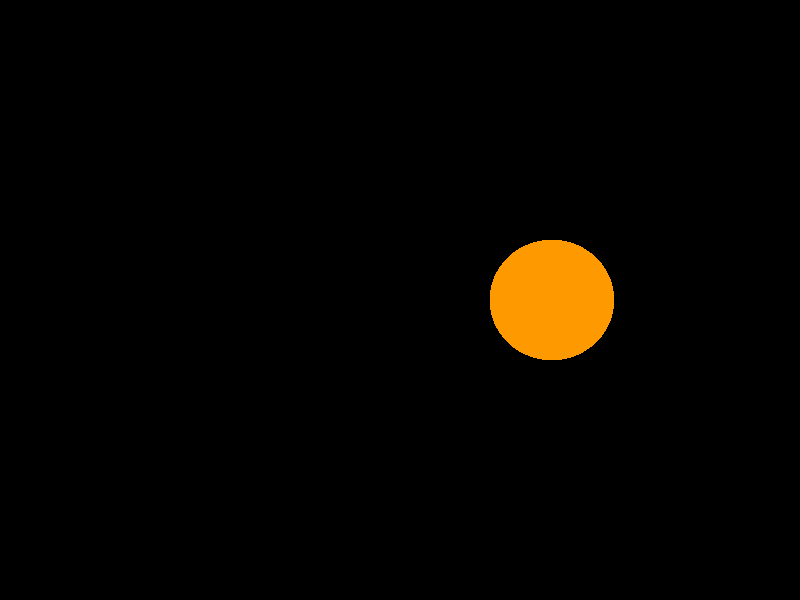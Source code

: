 camera
{
	location <0,0,500> // la position de l'observateur
	look_at <1000,0,500>  // le point de vue
}

light_source { <1500,1000,0>
		color rgb<1,1,1>
}

sphere { <2000,0,0>, 200 // coord centre et rayon
         pigment { color rgb <1,0.6,0> }
}
